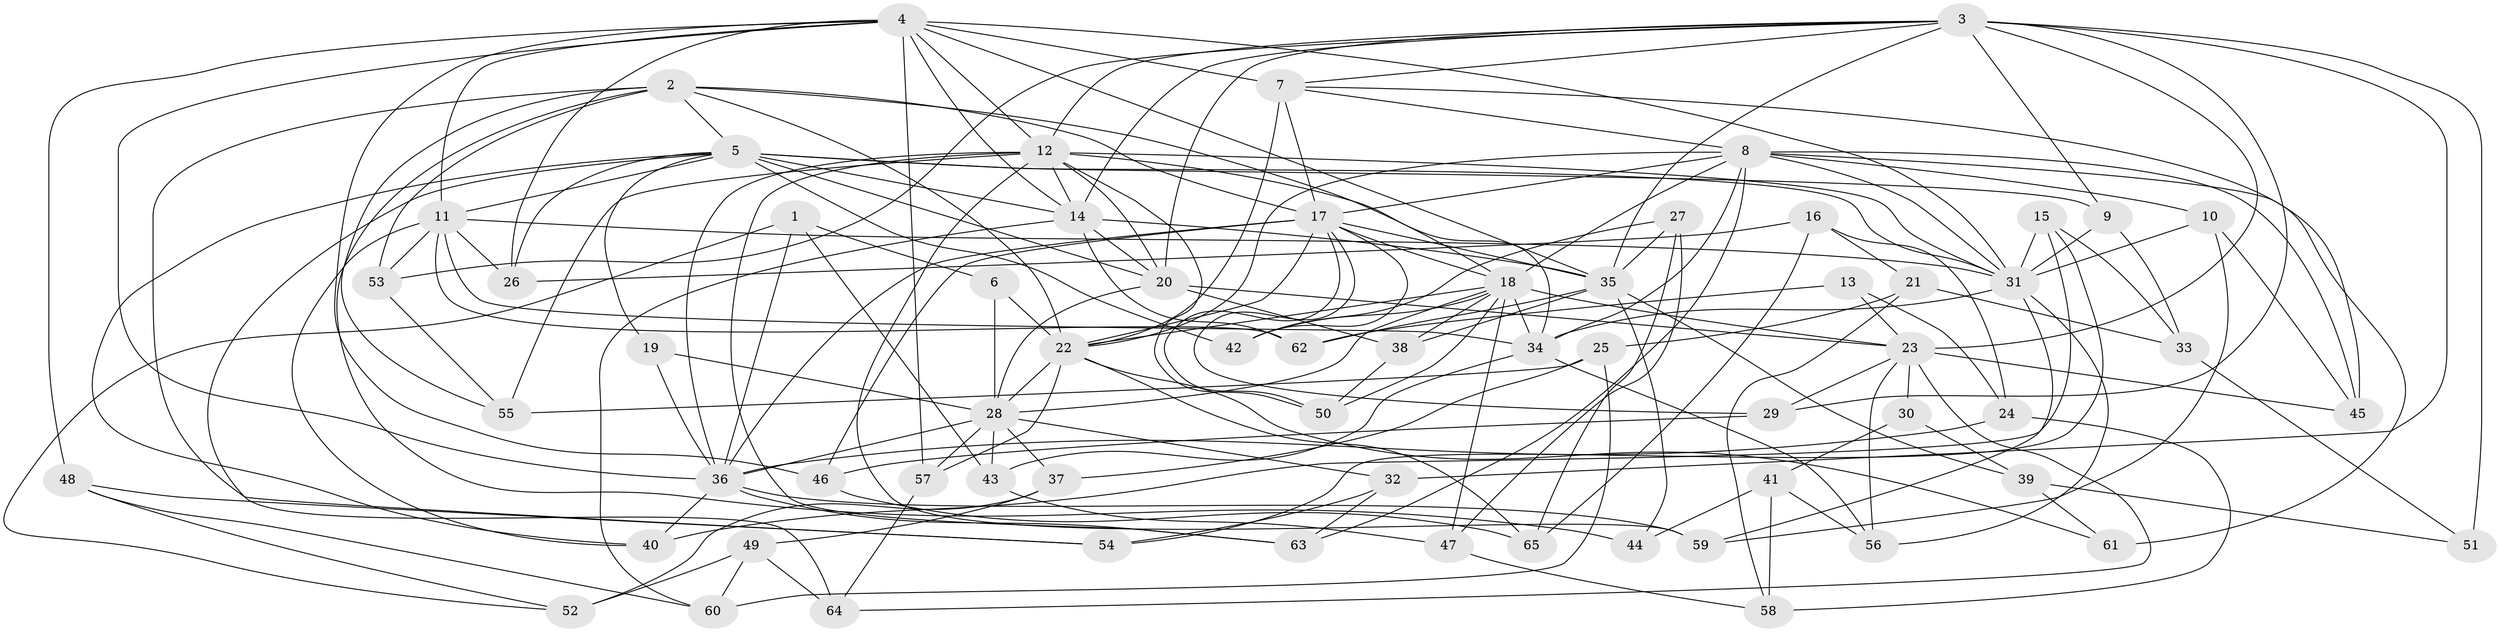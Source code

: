 // original degree distribution, {4: 1.0}
// Generated by graph-tools (version 1.1) at 2025/37/03/09/25 02:37:56]
// undirected, 65 vertices, 178 edges
graph export_dot {
graph [start="1"]
  node [color=gray90,style=filled];
  1;
  2;
  3;
  4;
  5;
  6;
  7;
  8;
  9;
  10;
  11;
  12;
  13;
  14;
  15;
  16;
  17;
  18;
  19;
  20;
  21;
  22;
  23;
  24;
  25;
  26;
  27;
  28;
  29;
  30;
  31;
  32;
  33;
  34;
  35;
  36;
  37;
  38;
  39;
  40;
  41;
  42;
  43;
  44;
  45;
  46;
  47;
  48;
  49;
  50;
  51;
  52;
  53;
  54;
  55;
  56;
  57;
  58;
  59;
  60;
  61;
  62;
  63;
  64;
  65;
  1 -- 6 [weight=1.0];
  1 -- 36 [weight=1.0];
  1 -- 43 [weight=1.0];
  1 -- 52 [weight=1.0];
  2 -- 5 [weight=1.0];
  2 -- 17 [weight=1.0];
  2 -- 18 [weight=1.0];
  2 -- 22 [weight=1.0];
  2 -- 44 [weight=1.0];
  2 -- 53 [weight=1.0];
  2 -- 54 [weight=1.0];
  2 -- 55 [weight=1.0];
  3 -- 7 [weight=1.0];
  3 -- 9 [weight=1.0];
  3 -- 12 [weight=1.0];
  3 -- 14 [weight=1.0];
  3 -- 20 [weight=1.0];
  3 -- 23 [weight=1.0];
  3 -- 29 [weight=1.0];
  3 -- 32 [weight=1.0];
  3 -- 35 [weight=1.0];
  3 -- 51 [weight=2.0];
  3 -- 53 [weight=1.0];
  4 -- 7 [weight=2.0];
  4 -- 11 [weight=1.0];
  4 -- 12 [weight=1.0];
  4 -- 14 [weight=1.0];
  4 -- 26 [weight=1.0];
  4 -- 31 [weight=1.0];
  4 -- 35 [weight=1.0];
  4 -- 36 [weight=1.0];
  4 -- 46 [weight=1.0];
  4 -- 48 [weight=1.0];
  4 -- 57 [weight=1.0];
  5 -- 9 [weight=1.0];
  5 -- 11 [weight=1.0];
  5 -- 14 [weight=1.0];
  5 -- 19 [weight=1.0];
  5 -- 20 [weight=2.0];
  5 -- 26 [weight=1.0];
  5 -- 31 [weight=1.0];
  5 -- 40 [weight=1.0];
  5 -- 42 [weight=1.0];
  5 -- 64 [weight=1.0];
  6 -- 22 [weight=1.0];
  6 -- 28 [weight=2.0];
  7 -- 8 [weight=1.0];
  7 -- 17 [weight=1.0];
  7 -- 22 [weight=2.0];
  7 -- 45 [weight=1.0];
  8 -- 10 [weight=1.0];
  8 -- 17 [weight=1.0];
  8 -- 18 [weight=2.0];
  8 -- 22 [weight=1.0];
  8 -- 31 [weight=1.0];
  8 -- 34 [weight=1.0];
  8 -- 45 [weight=1.0];
  8 -- 61 [weight=2.0];
  8 -- 63 [weight=1.0];
  9 -- 31 [weight=1.0];
  9 -- 33 [weight=1.0];
  10 -- 31 [weight=1.0];
  10 -- 45 [weight=1.0];
  10 -- 59 [weight=1.0];
  11 -- 26 [weight=1.0];
  11 -- 31 [weight=1.0];
  11 -- 34 [weight=1.0];
  11 -- 40 [weight=1.0];
  11 -- 53 [weight=1.0];
  11 -- 62 [weight=1.0];
  12 -- 14 [weight=1.0];
  12 -- 20 [weight=2.0];
  12 -- 31 [weight=1.0];
  12 -- 34 [weight=1.0];
  12 -- 36 [weight=1.0];
  12 -- 50 [weight=1.0];
  12 -- 55 [weight=1.0];
  12 -- 59 [weight=1.0];
  12 -- 63 [weight=1.0];
  13 -- 23 [weight=2.0];
  13 -- 24 [weight=1.0];
  13 -- 62 [weight=1.0];
  14 -- 20 [weight=1.0];
  14 -- 35 [weight=1.0];
  14 -- 60 [weight=1.0];
  14 -- 62 [weight=1.0];
  15 -- 31 [weight=1.0];
  15 -- 33 [weight=1.0];
  15 -- 40 [weight=1.0];
  15 -- 54 [weight=1.0];
  16 -- 21 [weight=1.0];
  16 -- 24 [weight=1.0];
  16 -- 26 [weight=1.0];
  16 -- 65 [weight=1.0];
  17 -- 18 [weight=1.0];
  17 -- 22 [weight=2.0];
  17 -- 29 [weight=1.0];
  17 -- 35 [weight=1.0];
  17 -- 36 [weight=1.0];
  17 -- 42 [weight=1.0];
  17 -- 46 [weight=1.0];
  17 -- 50 [weight=1.0];
  18 -- 22 [weight=1.0];
  18 -- 23 [weight=1.0];
  18 -- 28 [weight=1.0];
  18 -- 34 [weight=1.0];
  18 -- 38 [weight=1.0];
  18 -- 42 [weight=1.0];
  18 -- 47 [weight=1.0];
  18 -- 50 [weight=1.0];
  19 -- 28 [weight=1.0];
  19 -- 36 [weight=2.0];
  20 -- 23 [weight=2.0];
  20 -- 28 [weight=1.0];
  20 -- 38 [weight=1.0];
  21 -- 25 [weight=1.0];
  21 -- 33 [weight=1.0];
  21 -- 58 [weight=1.0];
  22 -- 28 [weight=1.0];
  22 -- 57 [weight=1.0];
  22 -- 61 [weight=1.0];
  22 -- 65 [weight=1.0];
  23 -- 29 [weight=1.0];
  23 -- 30 [weight=2.0];
  23 -- 45 [weight=1.0];
  23 -- 56 [weight=1.0];
  23 -- 64 [weight=1.0];
  24 -- 36 [weight=1.0];
  24 -- 58 [weight=1.0];
  25 -- 37 [weight=1.0];
  25 -- 55 [weight=1.0];
  25 -- 60 [weight=1.0];
  27 -- 35 [weight=1.0];
  27 -- 42 [weight=1.0];
  27 -- 47 [weight=1.0];
  27 -- 65 [weight=1.0];
  28 -- 32 [weight=1.0];
  28 -- 36 [weight=2.0];
  28 -- 37 [weight=1.0];
  28 -- 43 [weight=1.0];
  28 -- 57 [weight=1.0];
  29 -- 46 [weight=1.0];
  30 -- 39 [weight=1.0];
  30 -- 41 [weight=1.0];
  31 -- 34 [weight=2.0];
  31 -- 56 [weight=1.0];
  31 -- 59 [weight=1.0];
  32 -- 54 [weight=1.0];
  32 -- 63 [weight=1.0];
  33 -- 51 [weight=1.0];
  34 -- 43 [weight=1.0];
  34 -- 56 [weight=1.0];
  35 -- 38 [weight=1.0];
  35 -- 39 [weight=1.0];
  35 -- 44 [weight=2.0];
  35 -- 62 [weight=1.0];
  36 -- 40 [weight=1.0];
  36 -- 59 [weight=1.0];
  36 -- 63 [weight=1.0];
  37 -- 49 [weight=1.0];
  37 -- 52 [weight=1.0];
  38 -- 50 [weight=1.0];
  39 -- 51 [weight=1.0];
  39 -- 61 [weight=1.0];
  41 -- 44 [weight=1.0];
  41 -- 56 [weight=1.0];
  41 -- 58 [weight=1.0];
  43 -- 47 [weight=1.0];
  46 -- 65 [weight=1.0];
  47 -- 58 [weight=1.0];
  48 -- 52 [weight=1.0];
  48 -- 54 [weight=1.0];
  48 -- 60 [weight=1.0];
  49 -- 52 [weight=1.0];
  49 -- 60 [weight=1.0];
  49 -- 64 [weight=1.0];
  53 -- 55 [weight=1.0];
  57 -- 64 [weight=1.0];
}
